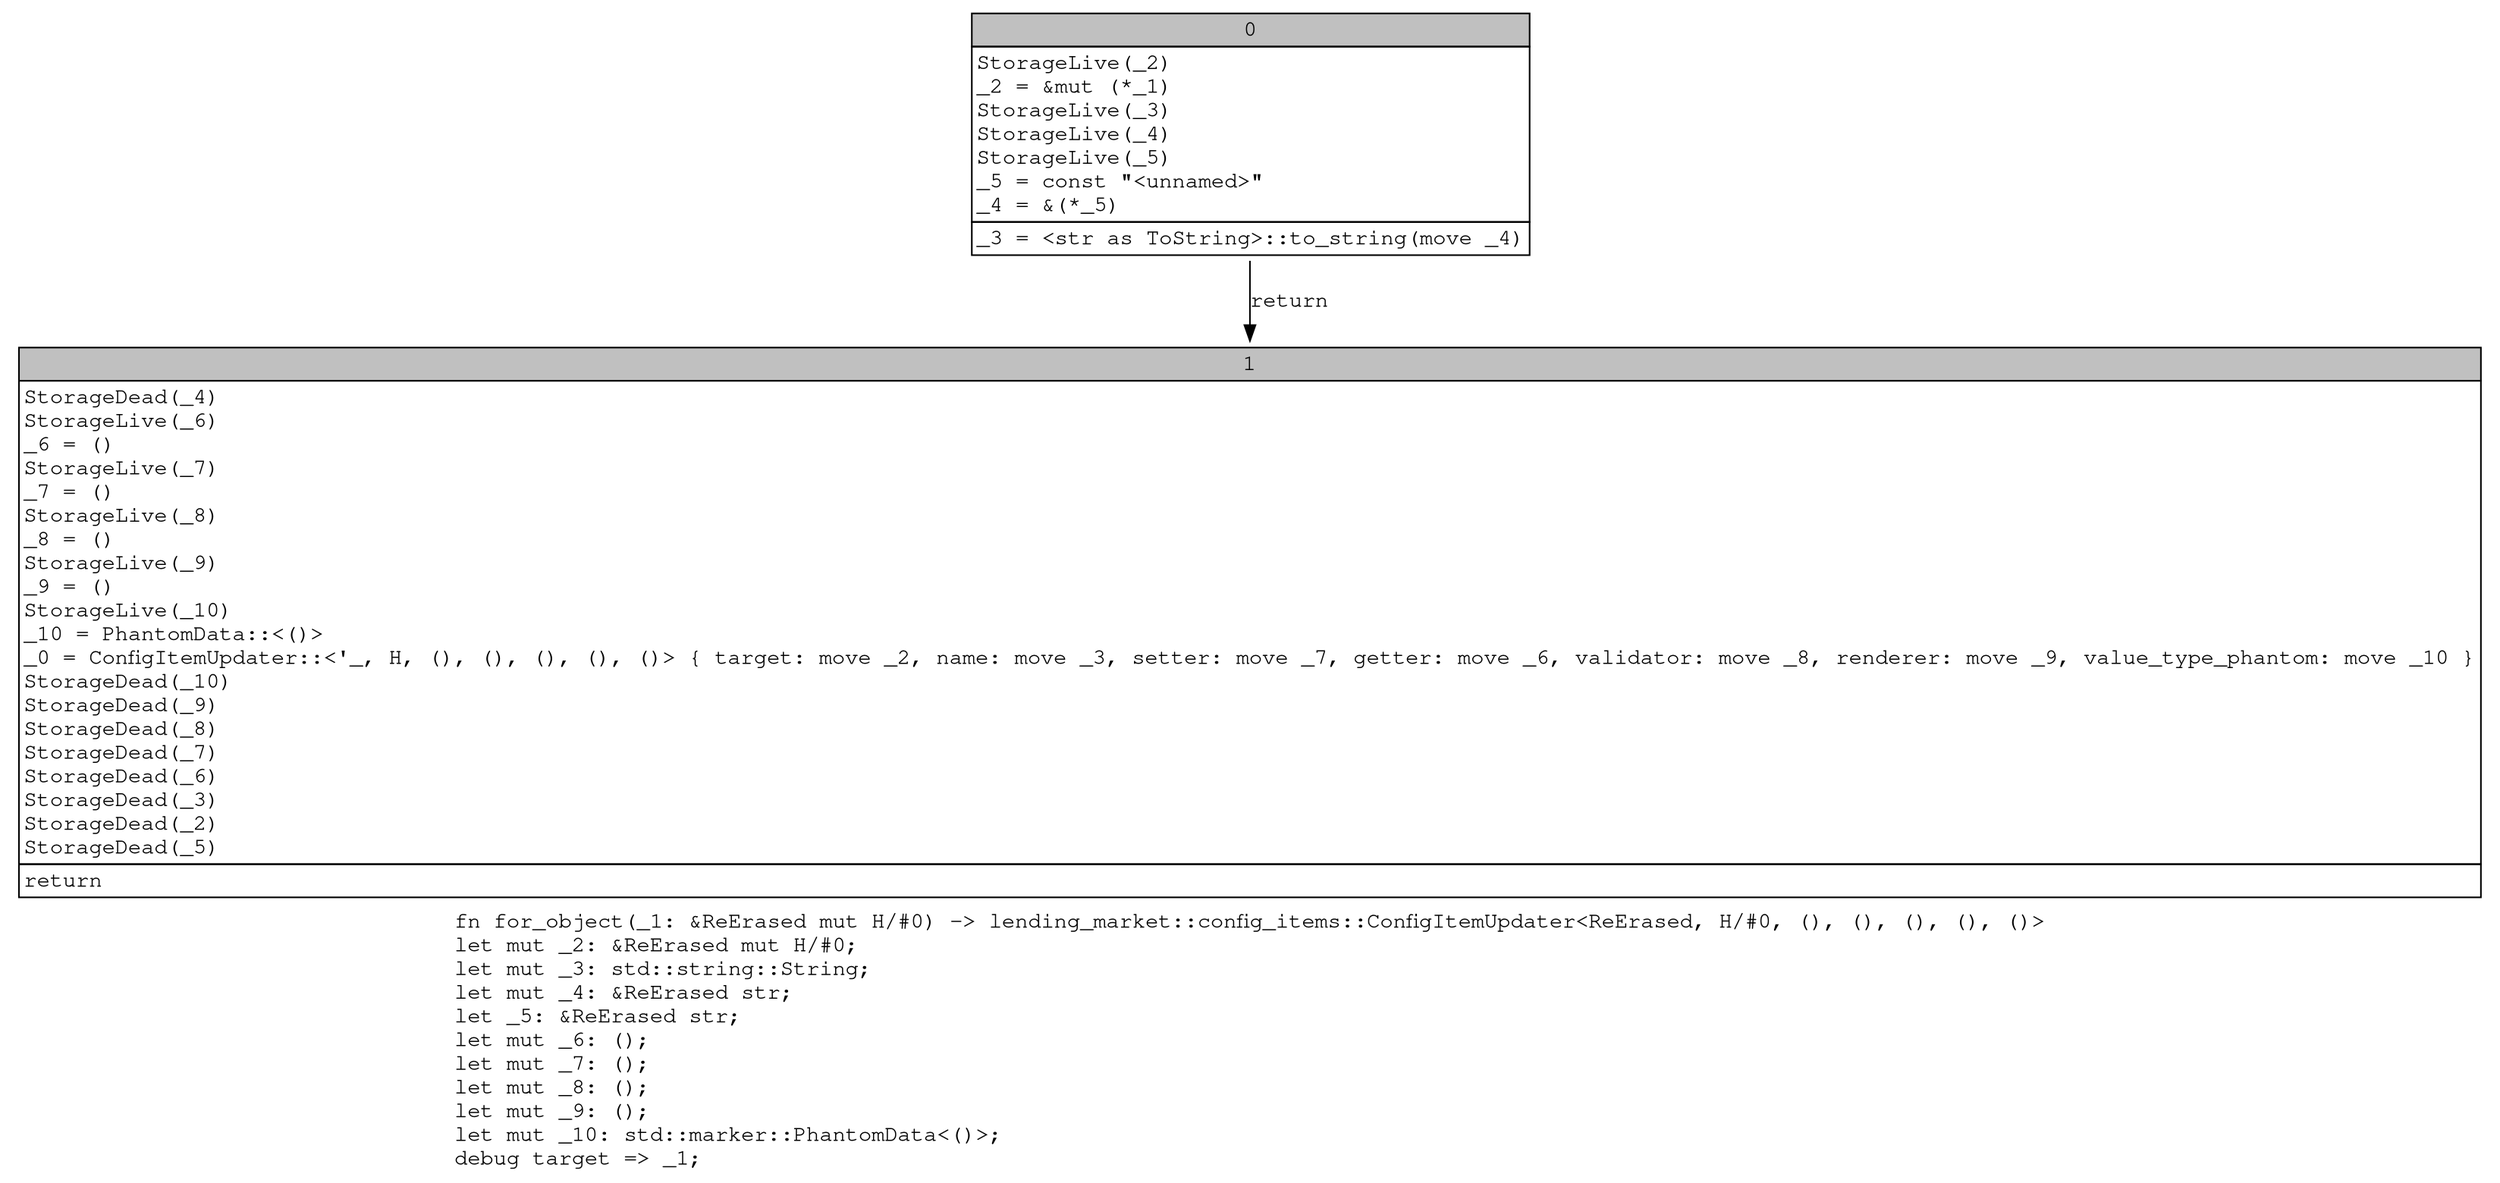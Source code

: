 digraph Mir_0_921 {
    graph [fontname="Courier, monospace"];
    node [fontname="Courier, monospace"];
    edge [fontname="Courier, monospace"];
    label=<fn for_object(_1: &amp;ReErased mut H/#0) -&gt; lending_market::config_items::ConfigItemUpdater&lt;ReErased, H/#0, (), (), (), (), ()&gt;<br align="left"/>let mut _2: &amp;ReErased mut H/#0;<br align="left"/>let mut _3: std::string::String;<br align="left"/>let mut _4: &amp;ReErased str;<br align="left"/>let _5: &amp;ReErased str;<br align="left"/>let mut _6: ();<br align="left"/>let mut _7: ();<br align="left"/>let mut _8: ();<br align="left"/>let mut _9: ();<br align="left"/>let mut _10: std::marker::PhantomData&lt;()&gt;;<br align="left"/>debug target =&gt; _1;<br align="left"/>>;
    bb0__0_921 [shape="none", label=<<table border="0" cellborder="1" cellspacing="0"><tr><td bgcolor="gray" align="center" colspan="1">0</td></tr><tr><td align="left" balign="left">StorageLive(_2)<br/>_2 = &amp;mut (*_1)<br/>StorageLive(_3)<br/>StorageLive(_4)<br/>StorageLive(_5)<br/>_5 = const &quot;&lt;unnamed&gt;&quot;<br/>_4 = &amp;(*_5)<br/></td></tr><tr><td align="left">_3 = &lt;str as ToString&gt;::to_string(move _4)</td></tr></table>>];
    bb1__0_921 [shape="none", label=<<table border="0" cellborder="1" cellspacing="0"><tr><td bgcolor="gray" align="center" colspan="1">1</td></tr><tr><td align="left" balign="left">StorageDead(_4)<br/>StorageLive(_6)<br/>_6 = ()<br/>StorageLive(_7)<br/>_7 = ()<br/>StorageLive(_8)<br/>_8 = ()<br/>StorageLive(_9)<br/>_9 = ()<br/>StorageLive(_10)<br/>_10 = PhantomData::&lt;()&gt;<br/>_0 = ConfigItemUpdater::&lt;'_, H, (), (), (), (), ()&gt; { target: move _2, name: move _3, setter: move _7, getter: move _6, validator: move _8, renderer: move _9, value_type_phantom: move _10 }<br/>StorageDead(_10)<br/>StorageDead(_9)<br/>StorageDead(_8)<br/>StorageDead(_7)<br/>StorageDead(_6)<br/>StorageDead(_3)<br/>StorageDead(_2)<br/>StorageDead(_5)<br/></td></tr><tr><td align="left">return</td></tr></table>>];
    bb0__0_921 -> bb1__0_921 [label="return"];
}
